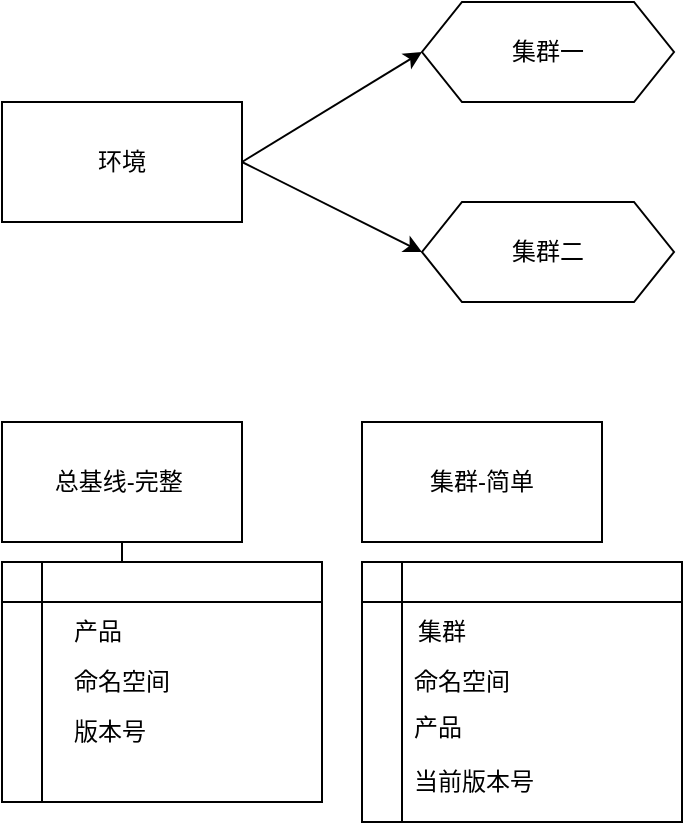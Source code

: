 <mxfile version="23.1.6" type="github">
  <diagram name="第 1 页" id="RT8hDcG2pktyH6_UzbMy">
    <mxGraphModel dx="793" dy="397" grid="1" gridSize="10" guides="1" tooltips="1" connect="1" arrows="1" fold="1" page="1" pageScale="1" pageWidth="827" pageHeight="1169" math="0" shadow="0">
      <root>
        <mxCell id="0" />
        <mxCell id="1" parent="0" />
        <mxCell id="4PXOepd63LBRIWkFc2pA-1" value="环境" style="rounded=0;whiteSpace=wrap;html=1;" vertex="1" parent="1">
          <mxGeometry x="100" y="100" width="120" height="60" as="geometry" />
        </mxCell>
        <mxCell id="4PXOepd63LBRIWkFc2pA-2" value="集群一" style="shape=hexagon;perimeter=hexagonPerimeter2;whiteSpace=wrap;html=1;fixedSize=1;" vertex="1" parent="1">
          <mxGeometry x="310" y="50" width="126" height="50" as="geometry" />
        </mxCell>
        <mxCell id="4PXOepd63LBRIWkFc2pA-3" value="集群二" style="shape=hexagon;perimeter=hexagonPerimeter2;whiteSpace=wrap;html=1;fixedSize=1;" vertex="1" parent="1">
          <mxGeometry x="310" y="150" width="126" height="50" as="geometry" />
        </mxCell>
        <mxCell id="4PXOepd63LBRIWkFc2pA-4" value="" style="endArrow=classic;html=1;rounded=0;entryX=0;entryY=0.5;entryDx=0;entryDy=0;" edge="1" parent="1" target="4PXOepd63LBRIWkFc2pA-2">
          <mxGeometry width="50" height="50" relative="1" as="geometry">
            <mxPoint x="220" y="130" as="sourcePoint" />
            <mxPoint x="270" y="80" as="targetPoint" />
          </mxGeometry>
        </mxCell>
        <mxCell id="4PXOepd63LBRIWkFc2pA-5" value="" style="endArrow=classic;html=1;rounded=0;entryX=0;entryY=0.5;entryDx=0;entryDy=0;" edge="1" parent="1" target="4PXOepd63LBRIWkFc2pA-3">
          <mxGeometry width="50" height="50" relative="1" as="geometry">
            <mxPoint x="220" y="130" as="sourcePoint" />
            <mxPoint x="270" y="80" as="targetPoint" />
          </mxGeometry>
        </mxCell>
        <mxCell id="4PXOepd63LBRIWkFc2pA-12" value="" style="edgeStyle=orthogonalEdgeStyle;rounded=0;orthogonalLoop=1;jettySize=auto;html=1;" edge="1" parent="1" source="4PXOepd63LBRIWkFc2pA-6" target="4PXOepd63LBRIWkFc2pA-10">
          <mxGeometry relative="1" as="geometry" />
        </mxCell>
        <mxCell id="4PXOepd63LBRIWkFc2pA-6" value="总基线-完整&amp;nbsp;" style="rounded=0;whiteSpace=wrap;html=1;" vertex="1" parent="1">
          <mxGeometry x="100" y="260" width="120" height="60" as="geometry" />
        </mxCell>
        <mxCell id="4PXOepd63LBRIWkFc2pA-7" value="" style="shape=internalStorage;whiteSpace=wrap;html=1;backgroundOutline=1;" vertex="1" parent="1">
          <mxGeometry x="100" y="330" width="160" height="120" as="geometry" />
        </mxCell>
        <mxCell id="4PXOepd63LBRIWkFc2pA-8" value="产品" style="text;strokeColor=none;fillColor=none;align=left;verticalAlign=middle;spacingLeft=4;spacingRight=4;overflow=hidden;points=[[0,0.5],[1,0.5]];portConstraint=eastwest;rotatable=0;whiteSpace=wrap;html=1;" vertex="1" parent="1">
          <mxGeometry x="130" y="350" width="80" height="30" as="geometry" />
        </mxCell>
        <mxCell id="4PXOepd63LBRIWkFc2pA-9" value="命名空间" style="text;strokeColor=none;fillColor=none;align=left;verticalAlign=middle;spacingLeft=4;spacingRight=4;overflow=hidden;points=[[0,0.5],[1,0.5]];portConstraint=eastwest;rotatable=0;whiteSpace=wrap;html=1;" vertex="1" parent="1">
          <mxGeometry x="130" y="377.5" width="80" height="25" as="geometry" />
        </mxCell>
        <mxCell id="4PXOepd63LBRIWkFc2pA-10" value="版本号" style="text;strokeColor=none;fillColor=none;align=left;verticalAlign=middle;spacingLeft=4;spacingRight=4;overflow=hidden;points=[[0,0.5],[1,0.5]];portConstraint=eastwest;rotatable=0;whiteSpace=wrap;html=1;" vertex="1" parent="1">
          <mxGeometry x="130" y="402.5" width="80" height="25" as="geometry" />
        </mxCell>
        <mxCell id="4PXOepd63LBRIWkFc2pA-11" value="" style="shape=internalStorage;whiteSpace=wrap;html=1;backgroundOutline=1;" vertex="1" parent="1">
          <mxGeometry x="280" y="330" width="160" height="130" as="geometry" />
        </mxCell>
        <mxCell id="4PXOepd63LBRIWkFc2pA-13" value="集群-简单" style="rounded=0;whiteSpace=wrap;html=1;" vertex="1" parent="1">
          <mxGeometry x="280" y="260" width="120" height="60" as="geometry" />
        </mxCell>
        <mxCell id="4PXOepd63LBRIWkFc2pA-14" value="集群" style="text;html=1;align=center;verticalAlign=middle;whiteSpace=wrap;rounded=0;" vertex="1" parent="1">
          <mxGeometry x="290" y="350" width="60" height="30" as="geometry" />
        </mxCell>
        <mxCell id="4PXOepd63LBRIWkFc2pA-15" value="命名空间" style="text;strokeColor=none;fillColor=none;align=left;verticalAlign=middle;spacingLeft=4;spacingRight=4;overflow=hidden;points=[[0,0.5],[1,0.5]];portConstraint=eastwest;rotatable=0;whiteSpace=wrap;html=1;" vertex="1" parent="1">
          <mxGeometry x="300" y="377.5" width="80" height="25" as="geometry" />
        </mxCell>
        <mxCell id="4PXOepd63LBRIWkFc2pA-16" value="产品" style="text;strokeColor=none;fillColor=none;align=left;verticalAlign=middle;spacingLeft=4;spacingRight=4;overflow=hidden;points=[[0,0.5],[1,0.5]];portConstraint=eastwest;rotatable=0;whiteSpace=wrap;html=1;" vertex="1" parent="1">
          <mxGeometry x="300" y="397.5" width="80" height="30" as="geometry" />
        </mxCell>
        <mxCell id="4PXOepd63LBRIWkFc2pA-17" value="当前版本号" style="text;strokeColor=none;fillColor=none;align=left;verticalAlign=middle;spacingLeft=4;spacingRight=4;overflow=hidden;points=[[0,0.5],[1,0.5]];portConstraint=eastwest;rotatable=0;whiteSpace=wrap;html=1;" vertex="1" parent="1">
          <mxGeometry x="300" y="427.5" width="80" height="25" as="geometry" />
        </mxCell>
      </root>
    </mxGraphModel>
  </diagram>
</mxfile>
